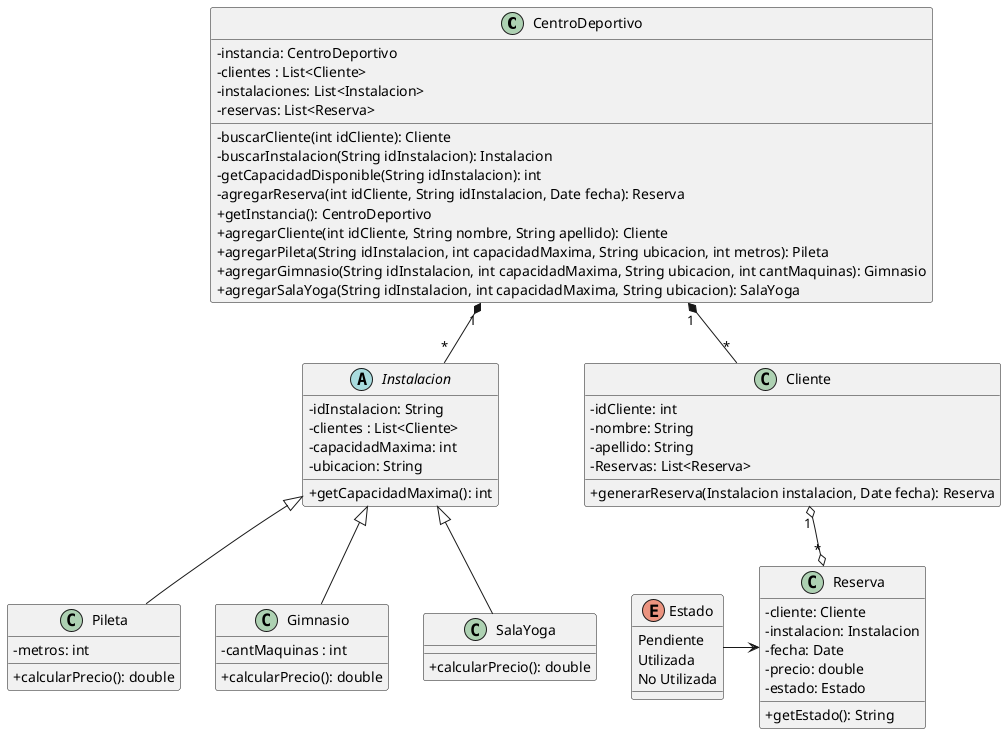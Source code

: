 @startuml centroDeportivo
skinparam classAttributeIconSize 0

class CentroDeportivo{
- instancia: CentroDeportivo
- clientes : List<Cliente>
- instalaciones: List<Instalacion>
- reservas: List<Reserva>
- buscarCliente(int idCliente): Cliente
- buscarInstalacion(String idInstalacion): Instalacion
- getCapacidadDisponible(String idInstalacion): int
- agregarReserva(int idCliente, String idInstalacion, Date fecha): Reserva
+ getInstancia(): CentroDeportivo
+ agregarCliente(int idCliente, String nombre, String apellido): Cliente
+ agregarPileta(String idInstalacion, int capacidadMaxima, String ubicacion, int metros): Pileta
+ agregarGimnasio(String idInstalacion, int capacidadMaxima, String ubicacion, int cantMaquinas): Gimnasio
+ agregarSalaYoga(String idInstalacion, int capacidadMaxima, String ubicacion): SalaYoga
}

abstract class Instalacion{
- idInstalacion: String
- clientes : List<Cliente>
- capacidadMaxima: int
- ubicacion: String
+ getCapacidadMaxima(): int
}

class Pileta{
- metros: int
+ calcularPrecio(): double
}

class Gimnasio{
- cantMaquinas : int
+ calcularPrecio(): double
}

class SalaYoga{
+ calcularPrecio(): double
}

class Cliente{
- idCliente: int
- nombre: String
- apellido: String
- Reservas: List<Reserva>
+ generarReserva(Instalacion instalacion, Date fecha): Reserva
}

Enum Estado{
    Pendiente
    Utilizada
    No Utilizada
}

class Reserva{
- cliente: Cliente
- instalacion: Instalacion
- fecha: Date
- precio: double
- estado: Estado
+ getEstado(): String
}

CentroDeportivo "1" *-- "*" Cliente
CentroDeportivo "1" *-- "*" Instalacion
Cliente "1" o--o "*" Reserva
Estado -> Reserva
Instalacion <|-- Pileta
Instalacion <|-- Gimnasio
Instalacion <|-- SalaYoga

@enduml